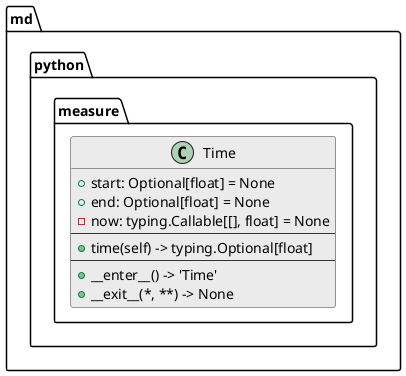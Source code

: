 @startuml

skinparam class {
  BackgroundColor #ebebeb
  ArrowColor      #333
  BorderColor     #333
}

skinparam lineType ortho

package md.python.measure {
  class Time {
    + start: Optional[float] = None
    + end: Optional[float] = None
    - now: typing.Callable[[], float] = None
    ---
    + time(self) -> typing.Optional[float]
    ---
    + __enter__() -> 'Time'
    + __exit__(*, **) -> None
  }
}

@enduml
